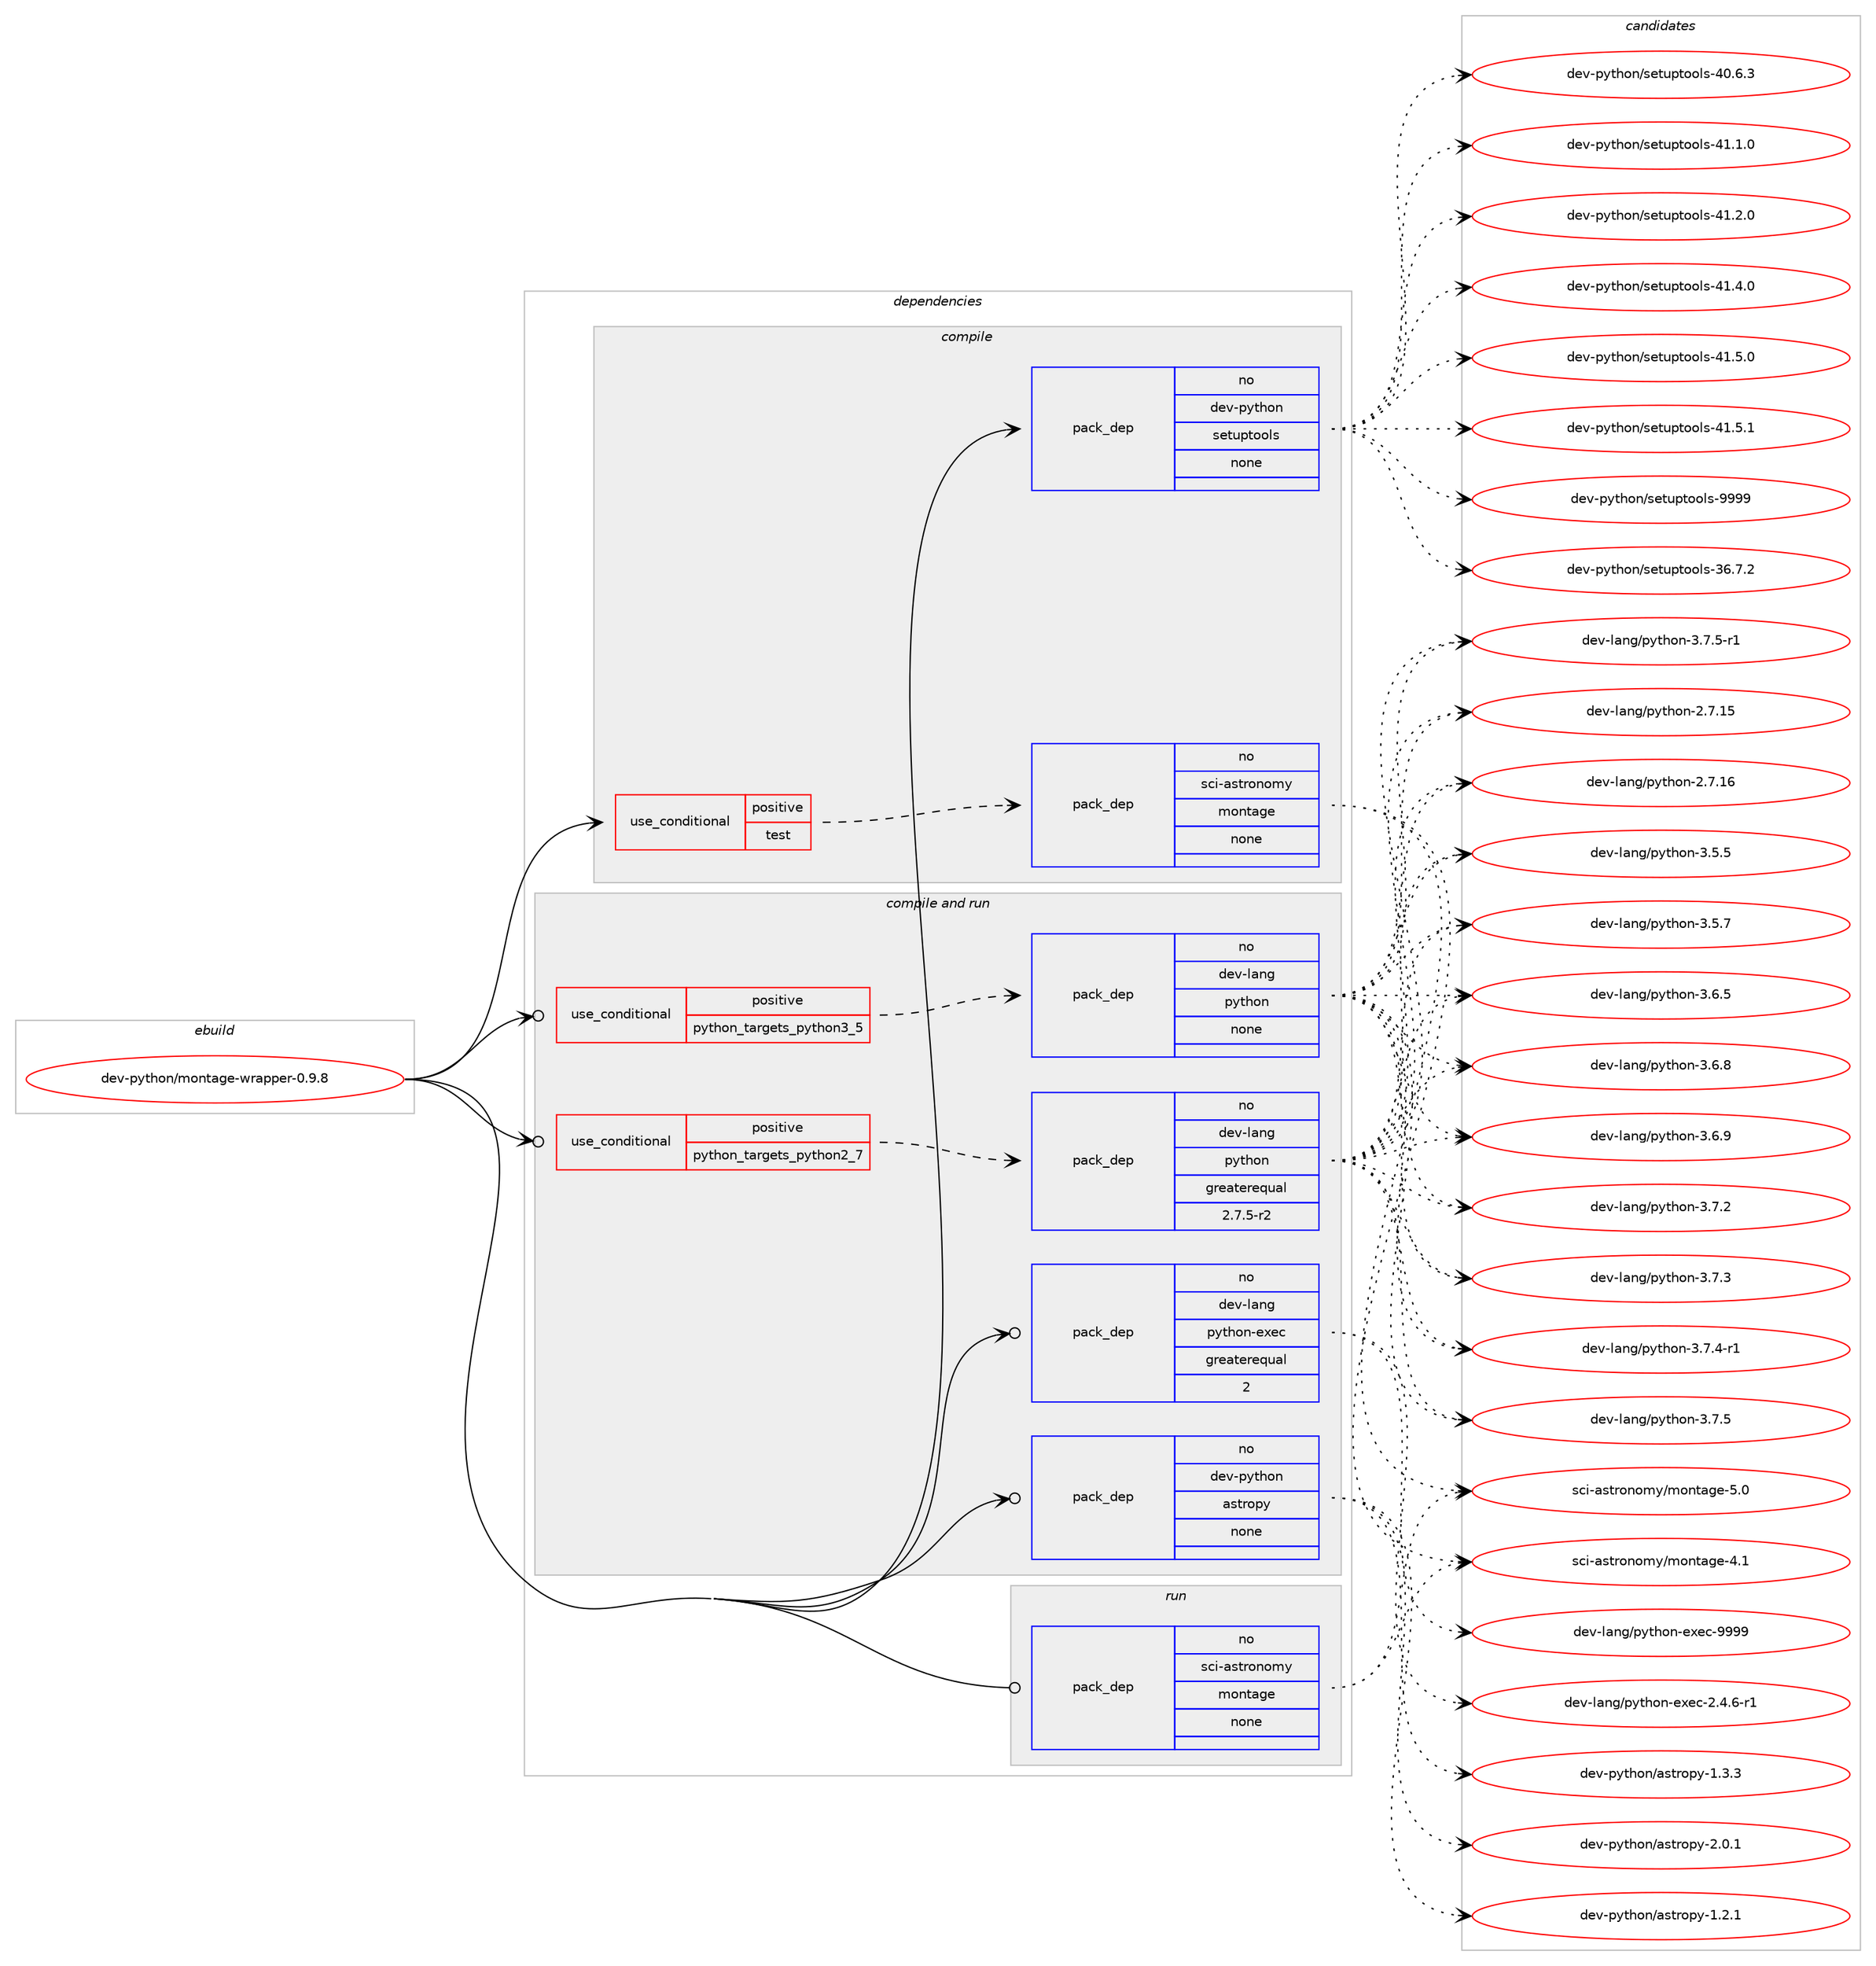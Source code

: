 digraph prolog {

# *************
# Graph options
# *************

newrank=true;
concentrate=true;
compound=true;
graph [rankdir=LR,fontname=Helvetica,fontsize=10,ranksep=1.5];#, ranksep=2.5, nodesep=0.2];
edge  [arrowhead=vee];
node  [fontname=Helvetica,fontsize=10];

# **********
# The ebuild
# **********

subgraph cluster_leftcol {
color=gray;
rank=same;
label=<<i>ebuild</i>>;
id [label="dev-python/montage-wrapper-0.9.8", color=red, width=4, href="../dev-python/montage-wrapper-0.9.8.svg"];
}

# ****************
# The dependencies
# ****************

subgraph cluster_midcol {
color=gray;
label=<<i>dependencies</i>>;
subgraph cluster_compile {
fillcolor="#eeeeee";
style=filled;
label=<<i>compile</i>>;
subgraph cond142627 {
dependency614912 [label=<<TABLE BORDER="0" CELLBORDER="1" CELLSPACING="0" CELLPADDING="4"><TR><TD ROWSPAN="3" CELLPADDING="10">use_conditional</TD></TR><TR><TD>positive</TD></TR><TR><TD>test</TD></TR></TABLE>>, shape=none, color=red];
subgraph pack460480 {
dependency614913 [label=<<TABLE BORDER="0" CELLBORDER="1" CELLSPACING="0" CELLPADDING="4" WIDTH="220"><TR><TD ROWSPAN="6" CELLPADDING="30">pack_dep</TD></TR><TR><TD WIDTH="110">no</TD></TR><TR><TD>sci-astronomy</TD></TR><TR><TD>montage</TD></TR><TR><TD>none</TD></TR><TR><TD></TD></TR></TABLE>>, shape=none, color=blue];
}
dependency614912:e -> dependency614913:w [weight=20,style="dashed",arrowhead="vee"];
}
id:e -> dependency614912:w [weight=20,style="solid",arrowhead="vee"];
subgraph pack460481 {
dependency614914 [label=<<TABLE BORDER="0" CELLBORDER="1" CELLSPACING="0" CELLPADDING="4" WIDTH="220"><TR><TD ROWSPAN="6" CELLPADDING="30">pack_dep</TD></TR><TR><TD WIDTH="110">no</TD></TR><TR><TD>dev-python</TD></TR><TR><TD>setuptools</TD></TR><TR><TD>none</TD></TR><TR><TD></TD></TR></TABLE>>, shape=none, color=blue];
}
id:e -> dependency614914:w [weight=20,style="solid",arrowhead="vee"];
}
subgraph cluster_compileandrun {
fillcolor="#eeeeee";
style=filled;
label=<<i>compile and run</i>>;
subgraph cond142628 {
dependency614915 [label=<<TABLE BORDER="0" CELLBORDER="1" CELLSPACING="0" CELLPADDING="4"><TR><TD ROWSPAN="3" CELLPADDING="10">use_conditional</TD></TR><TR><TD>positive</TD></TR><TR><TD>python_targets_python2_7</TD></TR></TABLE>>, shape=none, color=red];
subgraph pack460482 {
dependency614916 [label=<<TABLE BORDER="0" CELLBORDER="1" CELLSPACING="0" CELLPADDING="4" WIDTH="220"><TR><TD ROWSPAN="6" CELLPADDING="30">pack_dep</TD></TR><TR><TD WIDTH="110">no</TD></TR><TR><TD>dev-lang</TD></TR><TR><TD>python</TD></TR><TR><TD>greaterequal</TD></TR><TR><TD>2.7.5-r2</TD></TR></TABLE>>, shape=none, color=blue];
}
dependency614915:e -> dependency614916:w [weight=20,style="dashed",arrowhead="vee"];
}
id:e -> dependency614915:w [weight=20,style="solid",arrowhead="odotvee"];
subgraph cond142629 {
dependency614917 [label=<<TABLE BORDER="0" CELLBORDER="1" CELLSPACING="0" CELLPADDING="4"><TR><TD ROWSPAN="3" CELLPADDING="10">use_conditional</TD></TR><TR><TD>positive</TD></TR><TR><TD>python_targets_python3_5</TD></TR></TABLE>>, shape=none, color=red];
subgraph pack460483 {
dependency614918 [label=<<TABLE BORDER="0" CELLBORDER="1" CELLSPACING="0" CELLPADDING="4" WIDTH="220"><TR><TD ROWSPAN="6" CELLPADDING="30">pack_dep</TD></TR><TR><TD WIDTH="110">no</TD></TR><TR><TD>dev-lang</TD></TR><TR><TD>python</TD></TR><TR><TD>none</TD></TR><TR><TD></TD></TR></TABLE>>, shape=none, color=blue];
}
dependency614917:e -> dependency614918:w [weight=20,style="dashed",arrowhead="vee"];
}
id:e -> dependency614917:w [weight=20,style="solid",arrowhead="odotvee"];
subgraph pack460484 {
dependency614919 [label=<<TABLE BORDER="0" CELLBORDER="1" CELLSPACING="0" CELLPADDING="4" WIDTH="220"><TR><TD ROWSPAN="6" CELLPADDING="30">pack_dep</TD></TR><TR><TD WIDTH="110">no</TD></TR><TR><TD>dev-lang</TD></TR><TR><TD>python-exec</TD></TR><TR><TD>greaterequal</TD></TR><TR><TD>2</TD></TR></TABLE>>, shape=none, color=blue];
}
id:e -> dependency614919:w [weight=20,style="solid",arrowhead="odotvee"];
subgraph pack460485 {
dependency614920 [label=<<TABLE BORDER="0" CELLBORDER="1" CELLSPACING="0" CELLPADDING="4" WIDTH="220"><TR><TD ROWSPAN="6" CELLPADDING="30">pack_dep</TD></TR><TR><TD WIDTH="110">no</TD></TR><TR><TD>dev-python</TD></TR><TR><TD>astropy</TD></TR><TR><TD>none</TD></TR><TR><TD></TD></TR></TABLE>>, shape=none, color=blue];
}
id:e -> dependency614920:w [weight=20,style="solid",arrowhead="odotvee"];
}
subgraph cluster_run {
fillcolor="#eeeeee";
style=filled;
label=<<i>run</i>>;
subgraph pack460486 {
dependency614921 [label=<<TABLE BORDER="0" CELLBORDER="1" CELLSPACING="0" CELLPADDING="4" WIDTH="220"><TR><TD ROWSPAN="6" CELLPADDING="30">pack_dep</TD></TR><TR><TD WIDTH="110">no</TD></TR><TR><TD>sci-astronomy</TD></TR><TR><TD>montage</TD></TR><TR><TD>none</TD></TR><TR><TD></TD></TR></TABLE>>, shape=none, color=blue];
}
id:e -> dependency614921:w [weight=20,style="solid",arrowhead="odot"];
}
}

# **************
# The candidates
# **************

subgraph cluster_choices {
rank=same;
color=gray;
label=<<i>candidates</i>>;

subgraph choice460480 {
color=black;
nodesep=1;
choice115991054597115116114111110111109121471091111101169710310145524649 [label="sci-astronomy/montage-4.1", color=red, width=4,href="../sci-astronomy/montage-4.1.svg"];
choice115991054597115116114111110111109121471091111101169710310145534648 [label="sci-astronomy/montage-5.0", color=red, width=4,href="../sci-astronomy/montage-5.0.svg"];
dependency614913:e -> choice115991054597115116114111110111109121471091111101169710310145524649:w [style=dotted,weight="100"];
dependency614913:e -> choice115991054597115116114111110111109121471091111101169710310145534648:w [style=dotted,weight="100"];
}
subgraph choice460481 {
color=black;
nodesep=1;
choice100101118451121211161041111104711510111611711211611111110811545515446554650 [label="dev-python/setuptools-36.7.2", color=red, width=4,href="../dev-python/setuptools-36.7.2.svg"];
choice100101118451121211161041111104711510111611711211611111110811545524846544651 [label="dev-python/setuptools-40.6.3", color=red, width=4,href="../dev-python/setuptools-40.6.3.svg"];
choice100101118451121211161041111104711510111611711211611111110811545524946494648 [label="dev-python/setuptools-41.1.0", color=red, width=4,href="../dev-python/setuptools-41.1.0.svg"];
choice100101118451121211161041111104711510111611711211611111110811545524946504648 [label="dev-python/setuptools-41.2.0", color=red, width=4,href="../dev-python/setuptools-41.2.0.svg"];
choice100101118451121211161041111104711510111611711211611111110811545524946524648 [label="dev-python/setuptools-41.4.0", color=red, width=4,href="../dev-python/setuptools-41.4.0.svg"];
choice100101118451121211161041111104711510111611711211611111110811545524946534648 [label="dev-python/setuptools-41.5.0", color=red, width=4,href="../dev-python/setuptools-41.5.0.svg"];
choice100101118451121211161041111104711510111611711211611111110811545524946534649 [label="dev-python/setuptools-41.5.1", color=red, width=4,href="../dev-python/setuptools-41.5.1.svg"];
choice10010111845112121116104111110471151011161171121161111111081154557575757 [label="dev-python/setuptools-9999", color=red, width=4,href="../dev-python/setuptools-9999.svg"];
dependency614914:e -> choice100101118451121211161041111104711510111611711211611111110811545515446554650:w [style=dotted,weight="100"];
dependency614914:e -> choice100101118451121211161041111104711510111611711211611111110811545524846544651:w [style=dotted,weight="100"];
dependency614914:e -> choice100101118451121211161041111104711510111611711211611111110811545524946494648:w [style=dotted,weight="100"];
dependency614914:e -> choice100101118451121211161041111104711510111611711211611111110811545524946504648:w [style=dotted,weight="100"];
dependency614914:e -> choice100101118451121211161041111104711510111611711211611111110811545524946524648:w [style=dotted,weight="100"];
dependency614914:e -> choice100101118451121211161041111104711510111611711211611111110811545524946534648:w [style=dotted,weight="100"];
dependency614914:e -> choice100101118451121211161041111104711510111611711211611111110811545524946534649:w [style=dotted,weight="100"];
dependency614914:e -> choice10010111845112121116104111110471151011161171121161111111081154557575757:w [style=dotted,weight="100"];
}
subgraph choice460482 {
color=black;
nodesep=1;
choice10010111845108971101034711212111610411111045504655464953 [label="dev-lang/python-2.7.15", color=red, width=4,href="../dev-lang/python-2.7.15.svg"];
choice10010111845108971101034711212111610411111045504655464954 [label="dev-lang/python-2.7.16", color=red, width=4,href="../dev-lang/python-2.7.16.svg"];
choice100101118451089711010347112121116104111110455146534653 [label="dev-lang/python-3.5.5", color=red, width=4,href="../dev-lang/python-3.5.5.svg"];
choice100101118451089711010347112121116104111110455146534655 [label="dev-lang/python-3.5.7", color=red, width=4,href="../dev-lang/python-3.5.7.svg"];
choice100101118451089711010347112121116104111110455146544653 [label="dev-lang/python-3.6.5", color=red, width=4,href="../dev-lang/python-3.6.5.svg"];
choice100101118451089711010347112121116104111110455146544656 [label="dev-lang/python-3.6.8", color=red, width=4,href="../dev-lang/python-3.6.8.svg"];
choice100101118451089711010347112121116104111110455146544657 [label="dev-lang/python-3.6.9", color=red, width=4,href="../dev-lang/python-3.6.9.svg"];
choice100101118451089711010347112121116104111110455146554650 [label="dev-lang/python-3.7.2", color=red, width=4,href="../dev-lang/python-3.7.2.svg"];
choice100101118451089711010347112121116104111110455146554651 [label="dev-lang/python-3.7.3", color=red, width=4,href="../dev-lang/python-3.7.3.svg"];
choice1001011184510897110103471121211161041111104551465546524511449 [label="dev-lang/python-3.7.4-r1", color=red, width=4,href="../dev-lang/python-3.7.4-r1.svg"];
choice100101118451089711010347112121116104111110455146554653 [label="dev-lang/python-3.7.5", color=red, width=4,href="../dev-lang/python-3.7.5.svg"];
choice1001011184510897110103471121211161041111104551465546534511449 [label="dev-lang/python-3.7.5-r1", color=red, width=4,href="../dev-lang/python-3.7.5-r1.svg"];
dependency614916:e -> choice10010111845108971101034711212111610411111045504655464953:w [style=dotted,weight="100"];
dependency614916:e -> choice10010111845108971101034711212111610411111045504655464954:w [style=dotted,weight="100"];
dependency614916:e -> choice100101118451089711010347112121116104111110455146534653:w [style=dotted,weight="100"];
dependency614916:e -> choice100101118451089711010347112121116104111110455146534655:w [style=dotted,weight="100"];
dependency614916:e -> choice100101118451089711010347112121116104111110455146544653:w [style=dotted,weight="100"];
dependency614916:e -> choice100101118451089711010347112121116104111110455146544656:w [style=dotted,weight="100"];
dependency614916:e -> choice100101118451089711010347112121116104111110455146544657:w [style=dotted,weight="100"];
dependency614916:e -> choice100101118451089711010347112121116104111110455146554650:w [style=dotted,weight="100"];
dependency614916:e -> choice100101118451089711010347112121116104111110455146554651:w [style=dotted,weight="100"];
dependency614916:e -> choice1001011184510897110103471121211161041111104551465546524511449:w [style=dotted,weight="100"];
dependency614916:e -> choice100101118451089711010347112121116104111110455146554653:w [style=dotted,weight="100"];
dependency614916:e -> choice1001011184510897110103471121211161041111104551465546534511449:w [style=dotted,weight="100"];
}
subgraph choice460483 {
color=black;
nodesep=1;
choice10010111845108971101034711212111610411111045504655464953 [label="dev-lang/python-2.7.15", color=red, width=4,href="../dev-lang/python-2.7.15.svg"];
choice10010111845108971101034711212111610411111045504655464954 [label="dev-lang/python-2.7.16", color=red, width=4,href="../dev-lang/python-2.7.16.svg"];
choice100101118451089711010347112121116104111110455146534653 [label="dev-lang/python-3.5.5", color=red, width=4,href="../dev-lang/python-3.5.5.svg"];
choice100101118451089711010347112121116104111110455146534655 [label="dev-lang/python-3.5.7", color=red, width=4,href="../dev-lang/python-3.5.7.svg"];
choice100101118451089711010347112121116104111110455146544653 [label="dev-lang/python-3.6.5", color=red, width=4,href="../dev-lang/python-3.6.5.svg"];
choice100101118451089711010347112121116104111110455146544656 [label="dev-lang/python-3.6.8", color=red, width=4,href="../dev-lang/python-3.6.8.svg"];
choice100101118451089711010347112121116104111110455146544657 [label="dev-lang/python-3.6.9", color=red, width=4,href="../dev-lang/python-3.6.9.svg"];
choice100101118451089711010347112121116104111110455146554650 [label="dev-lang/python-3.7.2", color=red, width=4,href="../dev-lang/python-3.7.2.svg"];
choice100101118451089711010347112121116104111110455146554651 [label="dev-lang/python-3.7.3", color=red, width=4,href="../dev-lang/python-3.7.3.svg"];
choice1001011184510897110103471121211161041111104551465546524511449 [label="dev-lang/python-3.7.4-r1", color=red, width=4,href="../dev-lang/python-3.7.4-r1.svg"];
choice100101118451089711010347112121116104111110455146554653 [label="dev-lang/python-3.7.5", color=red, width=4,href="../dev-lang/python-3.7.5.svg"];
choice1001011184510897110103471121211161041111104551465546534511449 [label="dev-lang/python-3.7.5-r1", color=red, width=4,href="../dev-lang/python-3.7.5-r1.svg"];
dependency614918:e -> choice10010111845108971101034711212111610411111045504655464953:w [style=dotted,weight="100"];
dependency614918:e -> choice10010111845108971101034711212111610411111045504655464954:w [style=dotted,weight="100"];
dependency614918:e -> choice100101118451089711010347112121116104111110455146534653:w [style=dotted,weight="100"];
dependency614918:e -> choice100101118451089711010347112121116104111110455146534655:w [style=dotted,weight="100"];
dependency614918:e -> choice100101118451089711010347112121116104111110455146544653:w [style=dotted,weight="100"];
dependency614918:e -> choice100101118451089711010347112121116104111110455146544656:w [style=dotted,weight="100"];
dependency614918:e -> choice100101118451089711010347112121116104111110455146544657:w [style=dotted,weight="100"];
dependency614918:e -> choice100101118451089711010347112121116104111110455146554650:w [style=dotted,weight="100"];
dependency614918:e -> choice100101118451089711010347112121116104111110455146554651:w [style=dotted,weight="100"];
dependency614918:e -> choice1001011184510897110103471121211161041111104551465546524511449:w [style=dotted,weight="100"];
dependency614918:e -> choice100101118451089711010347112121116104111110455146554653:w [style=dotted,weight="100"];
dependency614918:e -> choice1001011184510897110103471121211161041111104551465546534511449:w [style=dotted,weight="100"];
}
subgraph choice460484 {
color=black;
nodesep=1;
choice10010111845108971101034711212111610411111045101120101994550465246544511449 [label="dev-lang/python-exec-2.4.6-r1", color=red, width=4,href="../dev-lang/python-exec-2.4.6-r1.svg"];
choice10010111845108971101034711212111610411111045101120101994557575757 [label="dev-lang/python-exec-9999", color=red, width=4,href="../dev-lang/python-exec-9999.svg"];
dependency614919:e -> choice10010111845108971101034711212111610411111045101120101994550465246544511449:w [style=dotted,weight="100"];
dependency614919:e -> choice10010111845108971101034711212111610411111045101120101994557575757:w [style=dotted,weight="100"];
}
subgraph choice460485 {
color=black;
nodesep=1;
choice100101118451121211161041111104797115116114111112121454946504649 [label="dev-python/astropy-1.2.1", color=red, width=4,href="../dev-python/astropy-1.2.1.svg"];
choice100101118451121211161041111104797115116114111112121454946514651 [label="dev-python/astropy-1.3.3", color=red, width=4,href="../dev-python/astropy-1.3.3.svg"];
choice100101118451121211161041111104797115116114111112121455046484649 [label="dev-python/astropy-2.0.1", color=red, width=4,href="../dev-python/astropy-2.0.1.svg"];
dependency614920:e -> choice100101118451121211161041111104797115116114111112121454946504649:w [style=dotted,weight="100"];
dependency614920:e -> choice100101118451121211161041111104797115116114111112121454946514651:w [style=dotted,weight="100"];
dependency614920:e -> choice100101118451121211161041111104797115116114111112121455046484649:w [style=dotted,weight="100"];
}
subgraph choice460486 {
color=black;
nodesep=1;
choice115991054597115116114111110111109121471091111101169710310145524649 [label="sci-astronomy/montage-4.1", color=red, width=4,href="../sci-astronomy/montage-4.1.svg"];
choice115991054597115116114111110111109121471091111101169710310145534648 [label="sci-astronomy/montage-5.0", color=red, width=4,href="../sci-astronomy/montage-5.0.svg"];
dependency614921:e -> choice115991054597115116114111110111109121471091111101169710310145524649:w [style=dotted,weight="100"];
dependency614921:e -> choice115991054597115116114111110111109121471091111101169710310145534648:w [style=dotted,weight="100"];
}
}

}
